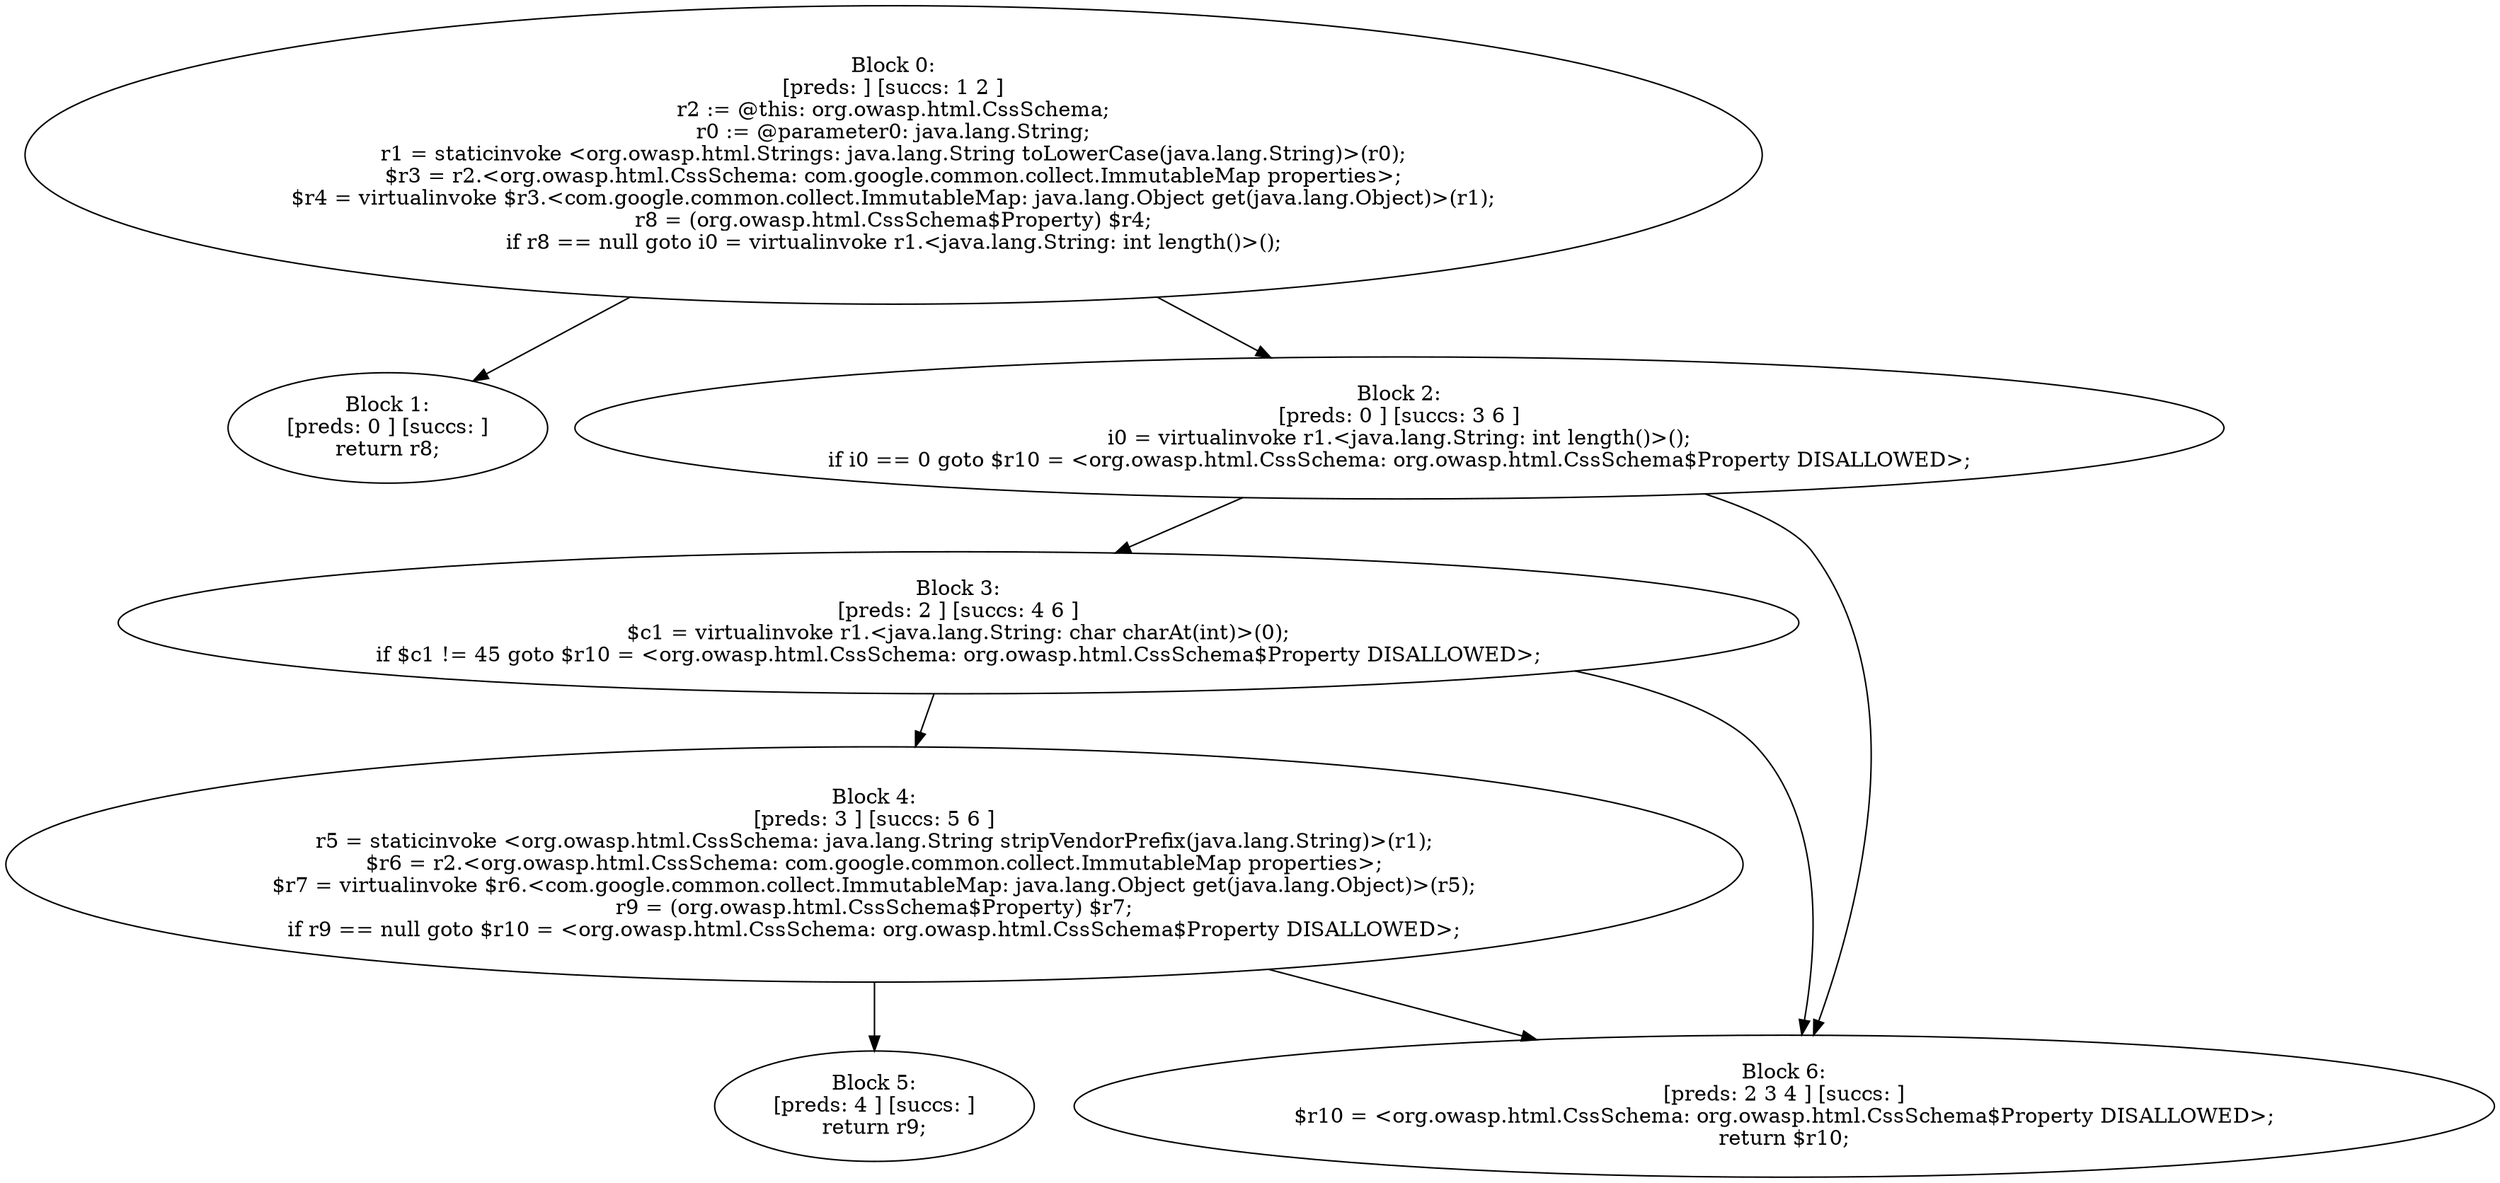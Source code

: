 digraph "unitGraph" {
    "Block 0:
[preds: ] [succs: 1 2 ]
r2 := @this: org.owasp.html.CssSchema;
r0 := @parameter0: java.lang.String;
r1 = staticinvoke <org.owasp.html.Strings: java.lang.String toLowerCase(java.lang.String)>(r0);
$r3 = r2.<org.owasp.html.CssSchema: com.google.common.collect.ImmutableMap properties>;
$r4 = virtualinvoke $r3.<com.google.common.collect.ImmutableMap: java.lang.Object get(java.lang.Object)>(r1);
r8 = (org.owasp.html.CssSchema$Property) $r4;
if r8 == null goto i0 = virtualinvoke r1.<java.lang.String: int length()>();
"
    "Block 1:
[preds: 0 ] [succs: ]
return r8;
"
    "Block 2:
[preds: 0 ] [succs: 3 6 ]
i0 = virtualinvoke r1.<java.lang.String: int length()>();
if i0 == 0 goto $r10 = <org.owasp.html.CssSchema: org.owasp.html.CssSchema$Property DISALLOWED>;
"
    "Block 3:
[preds: 2 ] [succs: 4 6 ]
$c1 = virtualinvoke r1.<java.lang.String: char charAt(int)>(0);
if $c1 != 45 goto $r10 = <org.owasp.html.CssSchema: org.owasp.html.CssSchema$Property DISALLOWED>;
"
    "Block 4:
[preds: 3 ] [succs: 5 6 ]
r5 = staticinvoke <org.owasp.html.CssSchema: java.lang.String stripVendorPrefix(java.lang.String)>(r1);
$r6 = r2.<org.owasp.html.CssSchema: com.google.common.collect.ImmutableMap properties>;
$r7 = virtualinvoke $r6.<com.google.common.collect.ImmutableMap: java.lang.Object get(java.lang.Object)>(r5);
r9 = (org.owasp.html.CssSchema$Property) $r7;
if r9 == null goto $r10 = <org.owasp.html.CssSchema: org.owasp.html.CssSchema$Property DISALLOWED>;
"
    "Block 5:
[preds: 4 ] [succs: ]
return r9;
"
    "Block 6:
[preds: 2 3 4 ] [succs: ]
$r10 = <org.owasp.html.CssSchema: org.owasp.html.CssSchema$Property DISALLOWED>;
return $r10;
"
    "Block 0:
[preds: ] [succs: 1 2 ]
r2 := @this: org.owasp.html.CssSchema;
r0 := @parameter0: java.lang.String;
r1 = staticinvoke <org.owasp.html.Strings: java.lang.String toLowerCase(java.lang.String)>(r0);
$r3 = r2.<org.owasp.html.CssSchema: com.google.common.collect.ImmutableMap properties>;
$r4 = virtualinvoke $r3.<com.google.common.collect.ImmutableMap: java.lang.Object get(java.lang.Object)>(r1);
r8 = (org.owasp.html.CssSchema$Property) $r4;
if r8 == null goto i0 = virtualinvoke r1.<java.lang.String: int length()>();
"->"Block 1:
[preds: 0 ] [succs: ]
return r8;
";
    "Block 0:
[preds: ] [succs: 1 2 ]
r2 := @this: org.owasp.html.CssSchema;
r0 := @parameter0: java.lang.String;
r1 = staticinvoke <org.owasp.html.Strings: java.lang.String toLowerCase(java.lang.String)>(r0);
$r3 = r2.<org.owasp.html.CssSchema: com.google.common.collect.ImmutableMap properties>;
$r4 = virtualinvoke $r3.<com.google.common.collect.ImmutableMap: java.lang.Object get(java.lang.Object)>(r1);
r8 = (org.owasp.html.CssSchema$Property) $r4;
if r8 == null goto i0 = virtualinvoke r1.<java.lang.String: int length()>();
"->"Block 2:
[preds: 0 ] [succs: 3 6 ]
i0 = virtualinvoke r1.<java.lang.String: int length()>();
if i0 == 0 goto $r10 = <org.owasp.html.CssSchema: org.owasp.html.CssSchema$Property DISALLOWED>;
";
    "Block 2:
[preds: 0 ] [succs: 3 6 ]
i0 = virtualinvoke r1.<java.lang.String: int length()>();
if i0 == 0 goto $r10 = <org.owasp.html.CssSchema: org.owasp.html.CssSchema$Property DISALLOWED>;
"->"Block 3:
[preds: 2 ] [succs: 4 6 ]
$c1 = virtualinvoke r1.<java.lang.String: char charAt(int)>(0);
if $c1 != 45 goto $r10 = <org.owasp.html.CssSchema: org.owasp.html.CssSchema$Property DISALLOWED>;
";
    "Block 2:
[preds: 0 ] [succs: 3 6 ]
i0 = virtualinvoke r1.<java.lang.String: int length()>();
if i0 == 0 goto $r10 = <org.owasp.html.CssSchema: org.owasp.html.CssSchema$Property DISALLOWED>;
"->"Block 6:
[preds: 2 3 4 ] [succs: ]
$r10 = <org.owasp.html.CssSchema: org.owasp.html.CssSchema$Property DISALLOWED>;
return $r10;
";
    "Block 3:
[preds: 2 ] [succs: 4 6 ]
$c1 = virtualinvoke r1.<java.lang.String: char charAt(int)>(0);
if $c1 != 45 goto $r10 = <org.owasp.html.CssSchema: org.owasp.html.CssSchema$Property DISALLOWED>;
"->"Block 4:
[preds: 3 ] [succs: 5 6 ]
r5 = staticinvoke <org.owasp.html.CssSchema: java.lang.String stripVendorPrefix(java.lang.String)>(r1);
$r6 = r2.<org.owasp.html.CssSchema: com.google.common.collect.ImmutableMap properties>;
$r7 = virtualinvoke $r6.<com.google.common.collect.ImmutableMap: java.lang.Object get(java.lang.Object)>(r5);
r9 = (org.owasp.html.CssSchema$Property) $r7;
if r9 == null goto $r10 = <org.owasp.html.CssSchema: org.owasp.html.CssSchema$Property DISALLOWED>;
";
    "Block 3:
[preds: 2 ] [succs: 4 6 ]
$c1 = virtualinvoke r1.<java.lang.String: char charAt(int)>(0);
if $c1 != 45 goto $r10 = <org.owasp.html.CssSchema: org.owasp.html.CssSchema$Property DISALLOWED>;
"->"Block 6:
[preds: 2 3 4 ] [succs: ]
$r10 = <org.owasp.html.CssSchema: org.owasp.html.CssSchema$Property DISALLOWED>;
return $r10;
";
    "Block 4:
[preds: 3 ] [succs: 5 6 ]
r5 = staticinvoke <org.owasp.html.CssSchema: java.lang.String stripVendorPrefix(java.lang.String)>(r1);
$r6 = r2.<org.owasp.html.CssSchema: com.google.common.collect.ImmutableMap properties>;
$r7 = virtualinvoke $r6.<com.google.common.collect.ImmutableMap: java.lang.Object get(java.lang.Object)>(r5);
r9 = (org.owasp.html.CssSchema$Property) $r7;
if r9 == null goto $r10 = <org.owasp.html.CssSchema: org.owasp.html.CssSchema$Property DISALLOWED>;
"->"Block 5:
[preds: 4 ] [succs: ]
return r9;
";
    "Block 4:
[preds: 3 ] [succs: 5 6 ]
r5 = staticinvoke <org.owasp.html.CssSchema: java.lang.String stripVendorPrefix(java.lang.String)>(r1);
$r6 = r2.<org.owasp.html.CssSchema: com.google.common.collect.ImmutableMap properties>;
$r7 = virtualinvoke $r6.<com.google.common.collect.ImmutableMap: java.lang.Object get(java.lang.Object)>(r5);
r9 = (org.owasp.html.CssSchema$Property) $r7;
if r9 == null goto $r10 = <org.owasp.html.CssSchema: org.owasp.html.CssSchema$Property DISALLOWED>;
"->"Block 6:
[preds: 2 3 4 ] [succs: ]
$r10 = <org.owasp.html.CssSchema: org.owasp.html.CssSchema$Property DISALLOWED>;
return $r10;
";
}
